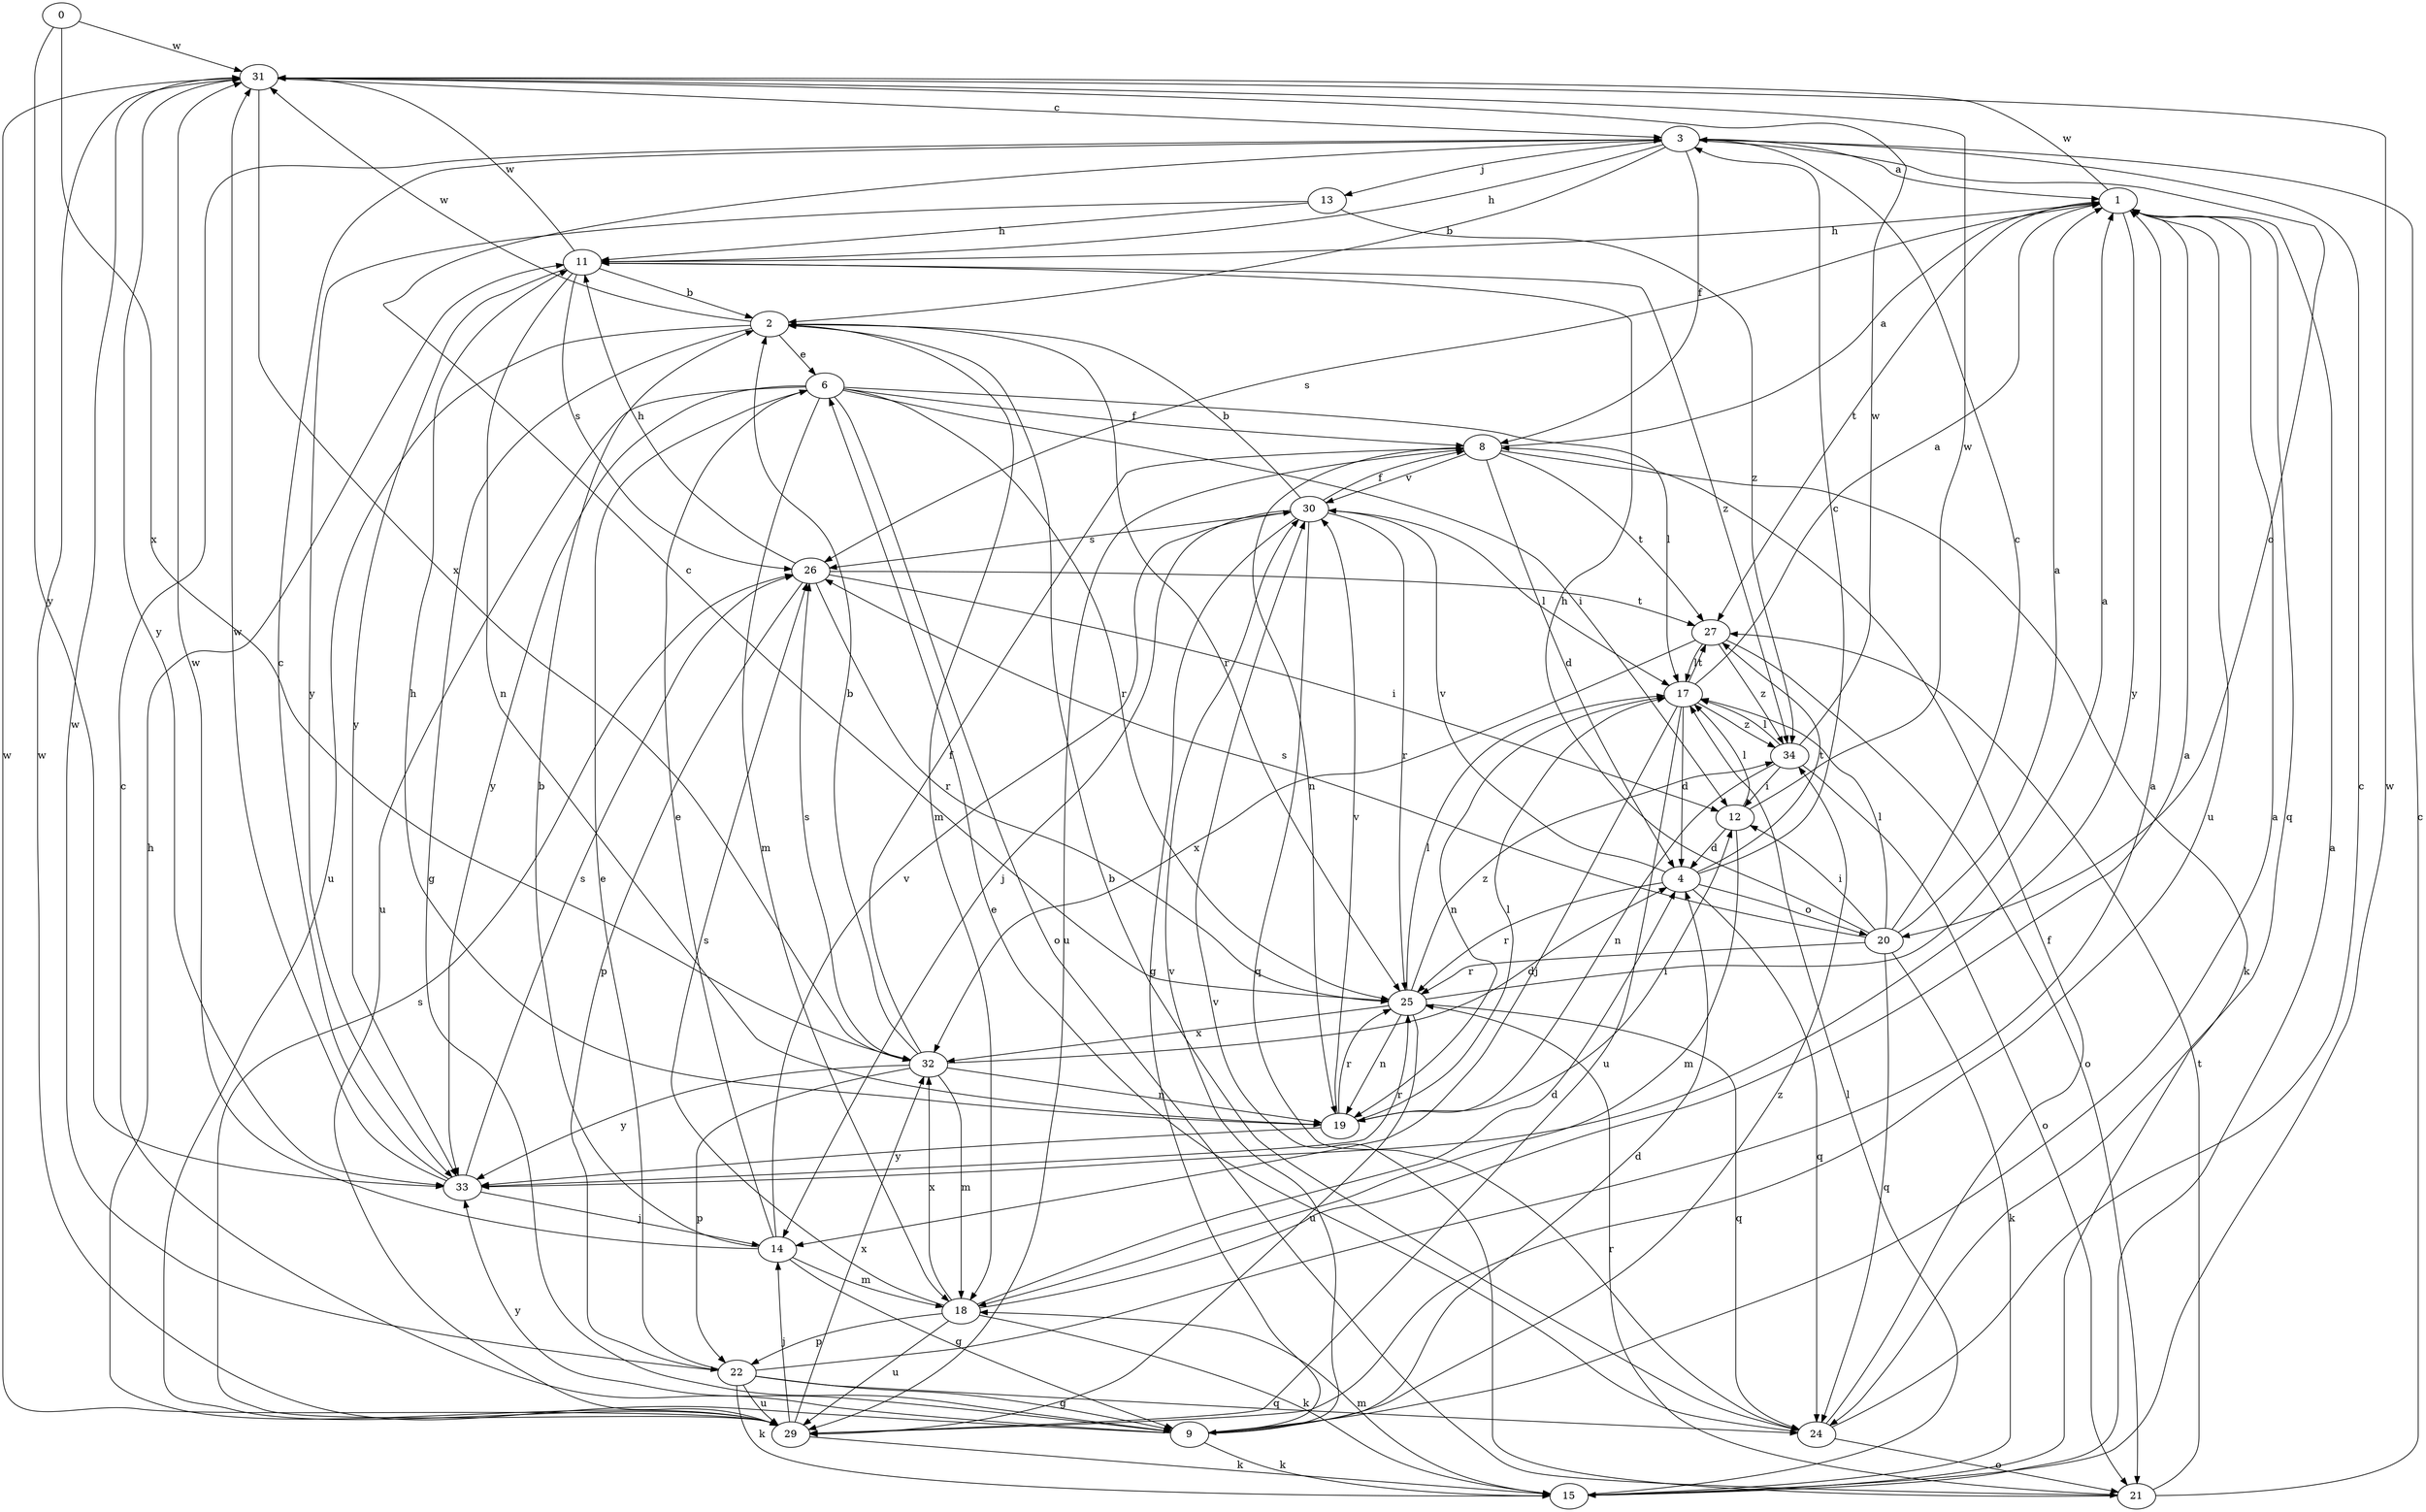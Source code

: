 strict digraph  {
0;
1;
2;
3;
4;
6;
8;
9;
11;
12;
13;
14;
15;
17;
18;
19;
20;
21;
22;
24;
25;
26;
27;
29;
30;
31;
32;
33;
34;
0 -> 31  [label=w];
0 -> 32  [label=x];
0 -> 33  [label=y];
1 -> 11  [label=h];
1 -> 24  [label=q];
1 -> 26  [label=s];
1 -> 27  [label=t];
1 -> 29  [label=u];
1 -> 31  [label=w];
1 -> 33  [label=y];
2 -> 6  [label=e];
2 -> 9  [label=g];
2 -> 18  [label=m];
2 -> 25  [label=r];
2 -> 29  [label=u];
2 -> 31  [label=w];
3 -> 1  [label=a];
3 -> 2  [label=b];
3 -> 8  [label=f];
3 -> 11  [label=h];
3 -> 13  [label=j];
3 -> 20  [label=o];
4 -> 3  [label=c];
4 -> 20  [label=o];
4 -> 24  [label=q];
4 -> 25  [label=r];
4 -> 27  [label=t];
4 -> 30  [label=v];
6 -> 8  [label=f];
6 -> 12  [label=i];
6 -> 17  [label=l];
6 -> 18  [label=m];
6 -> 21  [label=o];
6 -> 25  [label=r];
6 -> 29  [label=u];
6 -> 33  [label=y];
8 -> 1  [label=a];
8 -> 4  [label=d];
8 -> 15  [label=k];
8 -> 19  [label=n];
8 -> 27  [label=t];
8 -> 29  [label=u];
8 -> 30  [label=v];
9 -> 1  [label=a];
9 -> 3  [label=c];
9 -> 4  [label=d];
9 -> 15  [label=k];
9 -> 30  [label=v];
9 -> 31  [label=w];
9 -> 33  [label=y];
9 -> 34  [label=z];
11 -> 2  [label=b];
11 -> 19  [label=n];
11 -> 26  [label=s];
11 -> 31  [label=w];
11 -> 33  [label=y];
11 -> 34  [label=z];
12 -> 4  [label=d];
12 -> 17  [label=l];
12 -> 18  [label=m];
12 -> 31  [label=w];
13 -> 11  [label=h];
13 -> 33  [label=y];
13 -> 34  [label=z];
14 -> 2  [label=b];
14 -> 6  [label=e];
14 -> 9  [label=g];
14 -> 18  [label=m];
14 -> 30  [label=v];
14 -> 31  [label=w];
15 -> 1  [label=a];
15 -> 17  [label=l];
15 -> 18  [label=m];
15 -> 31  [label=w];
17 -> 1  [label=a];
17 -> 4  [label=d];
17 -> 14  [label=j];
17 -> 19  [label=n];
17 -> 27  [label=t];
17 -> 29  [label=u];
17 -> 34  [label=z];
18 -> 1  [label=a];
18 -> 4  [label=d];
18 -> 15  [label=k];
18 -> 22  [label=p];
18 -> 26  [label=s];
18 -> 29  [label=u];
18 -> 32  [label=x];
19 -> 11  [label=h];
19 -> 12  [label=i];
19 -> 17  [label=l];
19 -> 25  [label=r];
19 -> 30  [label=v];
19 -> 33  [label=y];
20 -> 1  [label=a];
20 -> 3  [label=c];
20 -> 11  [label=h];
20 -> 12  [label=i];
20 -> 15  [label=k];
20 -> 17  [label=l];
20 -> 24  [label=q];
20 -> 25  [label=r];
20 -> 26  [label=s];
21 -> 3  [label=c];
21 -> 25  [label=r];
21 -> 27  [label=t];
21 -> 30  [label=v];
22 -> 1  [label=a];
22 -> 6  [label=e];
22 -> 9  [label=g];
22 -> 15  [label=k];
22 -> 24  [label=q];
22 -> 29  [label=u];
22 -> 31  [label=w];
24 -> 2  [label=b];
24 -> 3  [label=c];
24 -> 6  [label=e];
24 -> 8  [label=f];
24 -> 21  [label=o];
25 -> 1  [label=a];
25 -> 3  [label=c];
25 -> 17  [label=l];
25 -> 19  [label=n];
25 -> 24  [label=q];
25 -> 29  [label=u];
25 -> 32  [label=x];
25 -> 34  [label=z];
26 -> 11  [label=h];
26 -> 12  [label=i];
26 -> 22  [label=p];
26 -> 25  [label=r];
26 -> 27  [label=t];
27 -> 17  [label=l];
27 -> 21  [label=o];
27 -> 32  [label=x];
27 -> 34  [label=z];
29 -> 11  [label=h];
29 -> 14  [label=j];
29 -> 15  [label=k];
29 -> 26  [label=s];
29 -> 31  [label=w];
29 -> 32  [label=x];
30 -> 2  [label=b];
30 -> 8  [label=f];
30 -> 9  [label=g];
30 -> 14  [label=j];
30 -> 17  [label=l];
30 -> 24  [label=q];
30 -> 25  [label=r];
30 -> 26  [label=s];
31 -> 3  [label=c];
31 -> 32  [label=x];
31 -> 33  [label=y];
32 -> 2  [label=b];
32 -> 4  [label=d];
32 -> 8  [label=f];
32 -> 18  [label=m];
32 -> 19  [label=n];
32 -> 22  [label=p];
32 -> 26  [label=s];
32 -> 33  [label=y];
33 -> 3  [label=c];
33 -> 14  [label=j];
33 -> 25  [label=r];
33 -> 26  [label=s];
33 -> 31  [label=w];
34 -> 12  [label=i];
34 -> 17  [label=l];
34 -> 19  [label=n];
34 -> 21  [label=o];
34 -> 31  [label=w];
}
